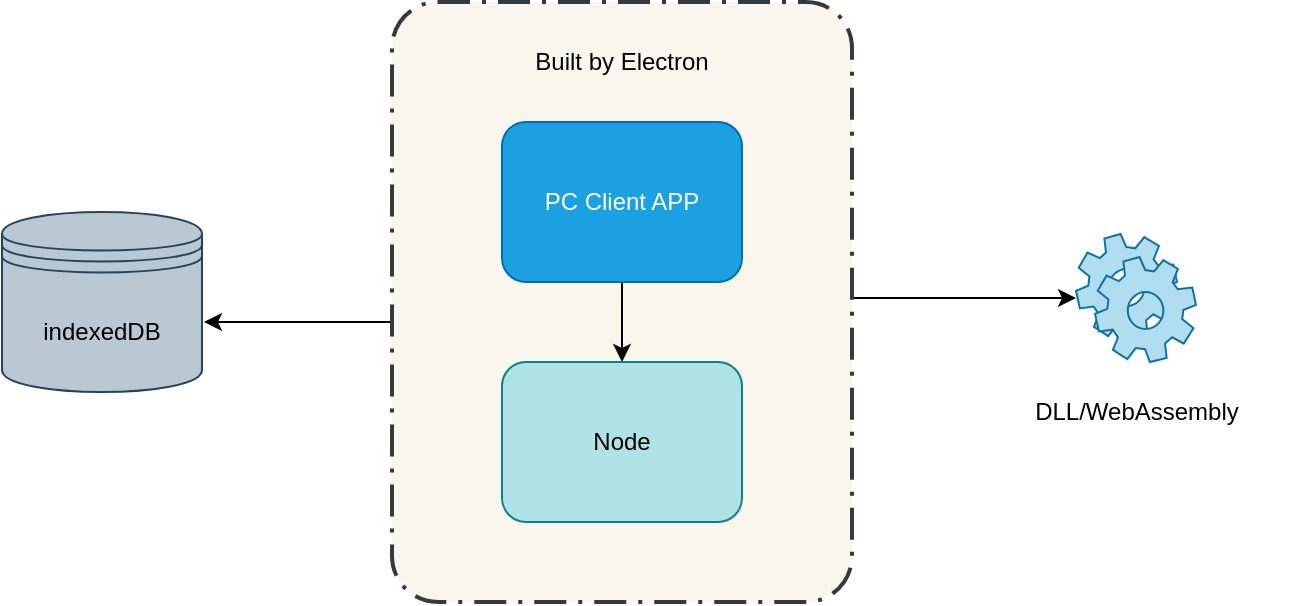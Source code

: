 <mxfile version="12.4.7" type="github"><diagram id="440-f5ZBlcjLqcvLJB9_" name="architecture"><mxGraphModel dx="1422" dy="761" grid="1" gridSize="10" guides="1" tooltips="1" connect="1" arrows="1" fold="1" page="1" pageScale="1" pageWidth="827" pageHeight="1169" math="0" shadow="0"><root><mxCell id="0"/><mxCell id="1" parent="0"/><mxCell id="EYcd0Octc-FusmAHvO8Q-9" style="edgeStyle=orthogonalEdgeStyle;rounded=1;orthogonalLoop=1;jettySize=auto;html=1;entryX=1.01;entryY=0.611;entryDx=0;entryDy=0;entryPerimeter=0;" edge="1" parent="1" source="EYcd0Octc-FusmAHvO8Q-2" target="EYcd0Octc-FusmAHvO8Q-3"><mxGeometry relative="1" as="geometry"><Array as="points"><mxPoint x="380" y="240"/><mxPoint x="380" y="240"/></Array></mxGeometry></mxCell><mxCell id="EYcd0Octc-FusmAHvO8Q-12" style="edgeStyle=orthogonalEdgeStyle;rounded=1;orthogonalLoop=1;jettySize=auto;html=1;" edge="1" parent="1" source="EYcd0Octc-FusmAHvO8Q-2" target="EYcd0Octc-FusmAHvO8Q-10"><mxGeometry relative="1" as="geometry"><mxPoint x="750" y="230" as="targetPoint"/><Array as="points"><mxPoint x="700" y="228"/><mxPoint x="700" y="228"/></Array></mxGeometry></mxCell><mxCell id="EYcd0Octc-FusmAHvO8Q-2" value="" style="rounded=1;arcSize=10;dashed=1;strokeColor=#36393d;fillColor=#f9f7ed;dashPattern=8 3 1 3;strokeWidth=2;" vertex="1" parent="1"><mxGeometry x="435" y="80" width="230" height="300" as="geometry"/></mxCell><mxCell id="EYcd0Octc-FusmAHvO8Q-3" value="indexedDB" style="shape=datastore;whiteSpace=wrap;html=1;fillColor=#bac8d3;strokeColor=#23445d;" vertex="1" parent="1"><mxGeometry x="240" y="185" width="100" height="90" as="geometry"/></mxCell><mxCell id="EYcd0Octc-FusmAHvO8Q-7" style="edgeStyle=orthogonalEdgeStyle;rounded=0;orthogonalLoop=1;jettySize=auto;html=1;" edge="1" parent="1" source="EYcd0Octc-FusmAHvO8Q-4" target="EYcd0Octc-FusmAHvO8Q-6"><mxGeometry relative="1" as="geometry"/></mxCell><mxCell id="EYcd0Octc-FusmAHvO8Q-4" value="PC Client APP" style="shape=ext;rounded=1;html=1;whiteSpace=wrap;fillColor=#1ba1e2;strokeColor=#006EAF;fontColor=#ffffff;" vertex="1" parent="1"><mxGeometry x="490" y="140" width="120" height="80" as="geometry"/></mxCell><mxCell id="EYcd0Octc-FusmAHvO8Q-6" value="Node" style="shape=ext;rounded=1;html=1;whiteSpace=wrap;fillColor=#b0e3e6;strokeColor=#0e8088;" vertex="1" parent="1"><mxGeometry x="490" y="260" width="120" height="80" as="geometry"/></mxCell><mxCell id="EYcd0Octc-FusmAHvO8Q-8" value="Built by Electron" style="text;html=1;strokeColor=none;fillColor=none;align=center;verticalAlign=middle;whiteSpace=wrap;rounded=0;" vertex="1" parent="1"><mxGeometry x="495" y="100" width="110" height="20" as="geometry"/></mxCell><mxCell id="EYcd0Octc-FusmAHvO8Q-10" value="" style="shape=mxgraph.bpmn.service_task;html=1;outlineConnect=0;fillColor=#b1ddf0;strokeColor=#10739e;" vertex="1" parent="1"><mxGeometry x="777" y="196" width="60" height="64" as="geometry"/></mxCell><mxCell id="EYcd0Octc-FusmAHvO8Q-11" value="DLL/WebAssembly" style="text;html=1;strokeColor=none;fillColor=none;align=center;verticalAlign=middle;whiteSpace=wrap;rounded=0;" vertex="1" parent="1"><mxGeometry x="725.5" y="275" width="163" height="20" as="geometry"/></mxCell></root></mxGraphModel></diagram></mxfile>